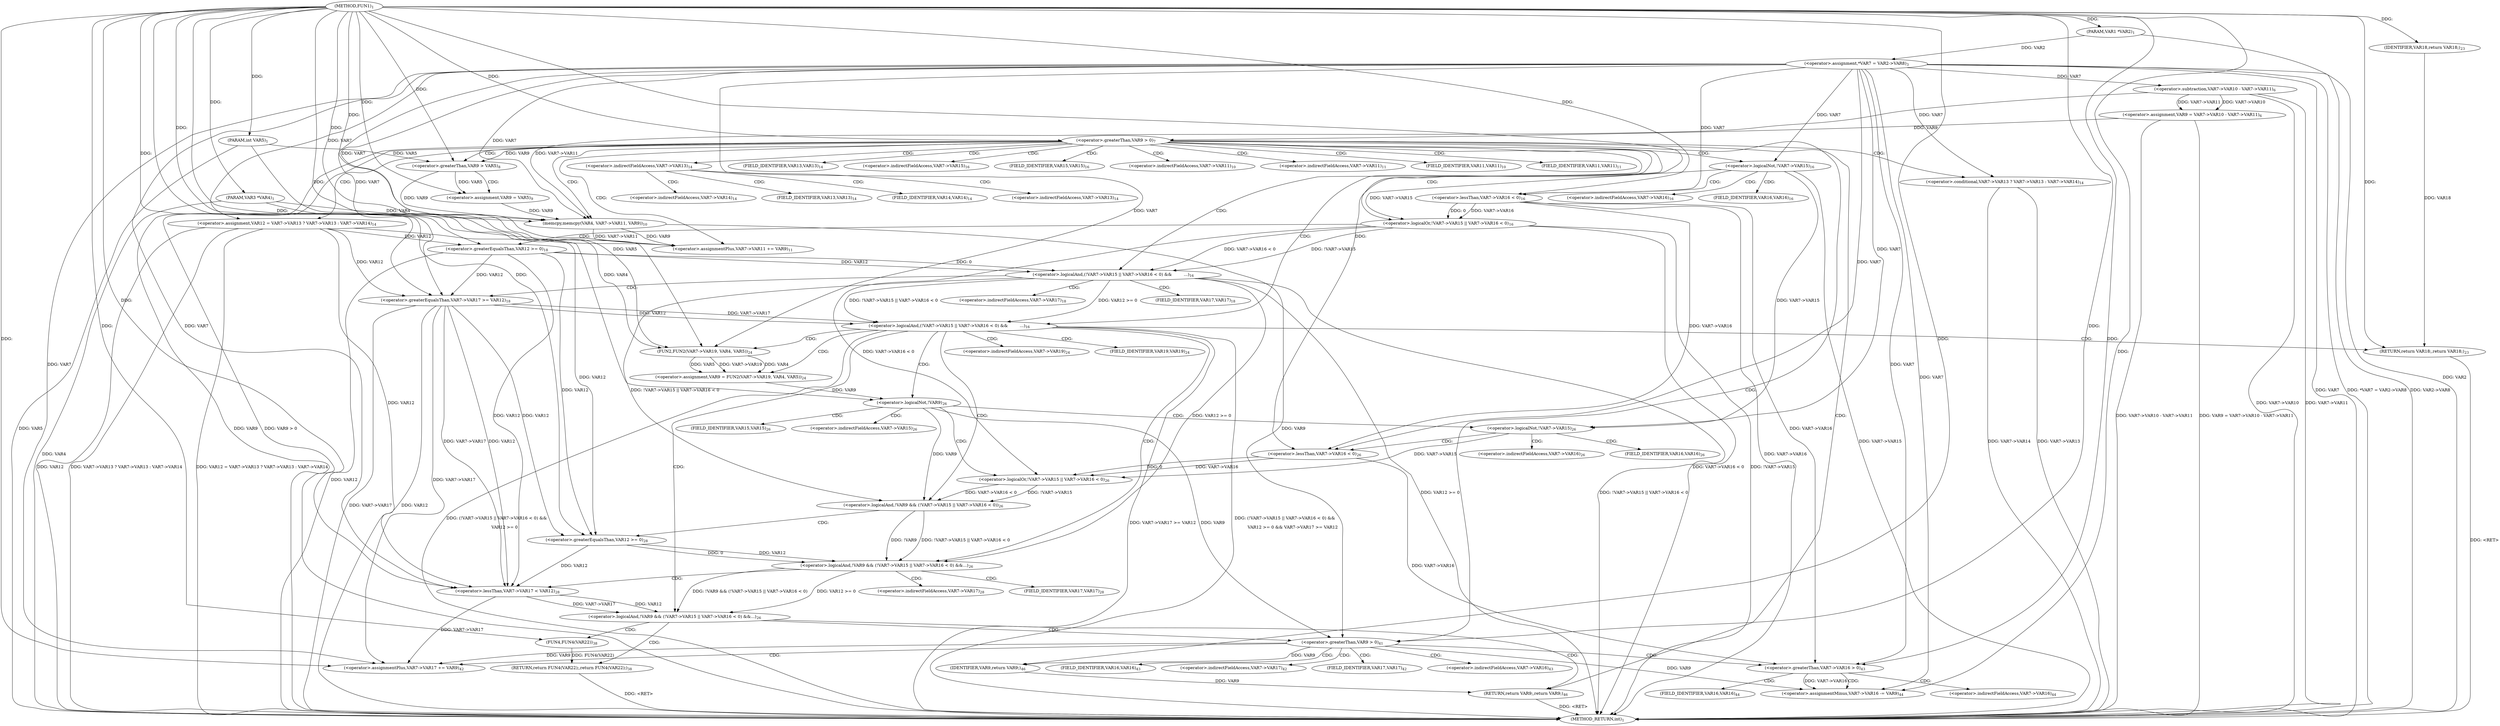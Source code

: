 digraph "FUN1" {  
"8" [label = <(METHOD,FUN1)<SUB>1</SUB>> ]
"152" [label = <(METHOD_RETURN,int)<SUB>1</SUB>> ]
"9" [label = <(PARAM,VAR1 *VAR2)<SUB>1</SUB>> ]
"10" [label = <(PARAM,VAR3 *VAR4)<SUB>1</SUB>> ]
"11" [label = <(PARAM,int VAR5)<SUB>1</SUB>> ]
"14" [label = <(&lt;operator&gt;.assignment,*VAR7 = VAR2-&gt;VAR8)<SUB>3</SUB>> ]
"20" [label = <(&lt;operator&gt;.assignment,VAR9 = VAR7-&gt;VAR10 - VAR7-&gt;VAR11)<SUB>6</SUB>> ]
"150" [label = <(RETURN,return VAR9;,return VAR9;)<SUB>46</SUB>> ]
"30" [label = <(&lt;operator&gt;.greaterThan,VAR9 &gt; 0)<SUB>7</SUB>> ]
"129" [label = <(&lt;operator&gt;.greaterThan,VAR9 &gt; 0)<SUB>41</SUB>> ]
"151" [label = <(IDENTIFIER,VAR9,return VAR9;)<SUB>46</SUB>> ]
"22" [label = <(&lt;operator&gt;.subtraction,VAR7-&gt;VAR10 - VAR7-&gt;VAR11)<SUB>6</SUB>> ]
"42" [label = <(memcpy,memcpy(VAR4, VAR7-&gt;VAR11, VAR9))<SUB>10</SUB>> ]
"48" [label = <(&lt;operator&gt;.assignmentPlus,VAR7-&gt;VAR11 += VAR9)<SUB>11</SUB>> ]
"133" [label = <(&lt;operator&gt;.assignmentPlus,VAR7-&gt;VAR17 += VAR9)<SUB>42</SUB>> ]
"35" [label = <(&lt;operator&gt;.greaterThan,VAR9 &gt; VAR5)<SUB>8</SUB>> ]
"56" [label = <(&lt;operator&gt;.assignment,VAR12 = VAR7-&gt;VAR13 ? VAR7-&gt;VAR13 : VAR7-&gt;VAR14)<SUB>14</SUB>> ]
"92" [label = <(&lt;operator&gt;.assignment,VAR9 = FUN2(VAR7-&gt;VAR19, VAR4, VAR5))<SUB>24</SUB>> ]
"139" [label = <(&lt;operator&gt;.greaterThan,VAR7-&gt;VAR16 &gt; 0)<SUB>43</SUB>> ]
"39" [label = <(&lt;operator&gt;.assignment,VAR9 = VAR5)<SUB>9</SUB>> ]
"69" [label = <(&lt;operator&gt;.logicalAnd,(!VAR7-&gt;VAR15 || VAR7-&gt;VAR16 &lt; 0) &amp;&amp;

         ...)<SUB>16</SUB>> ]
"101" [label = <(&lt;operator&gt;.logicalAnd,!VAR9 &amp;&amp; (!VAR7-&gt;VAR15 || VAR7-&gt;VAR16 &lt; 0) &amp;&amp;

...)<SUB>26</SUB>> ]
"145" [label = <(&lt;operator&gt;.assignmentMinus,VAR7-&gt;VAR16 -= VAR9)<SUB>44</SUB>> ]
"58" [label = <(&lt;operator&gt;.conditional,VAR7-&gt;VAR13 ? VAR7-&gt;VAR13 : VAR7-&gt;VAR14)<SUB>14</SUB>> ]
"90" [label = <(RETURN,return VAR18;,return VAR18;)<SUB>23</SUB>> ]
"94" [label = <(FUN2,FUN2(VAR7-&gt;VAR19, VAR4, VAR5))<SUB>24</SUB>> ]
"125" [label = <(RETURN,return FUN4(VAR22);,return FUN4(VAR22);)<SUB>38</SUB>> ]
"70" [label = <(&lt;operator&gt;.logicalAnd,(!VAR7-&gt;VAR15 || VAR7-&gt;VAR16 &lt; 0) &amp;&amp;

         ...)<SUB>16</SUB>> ]
"84" [label = <(&lt;operator&gt;.greaterEqualsThan,VAR7-&gt;VAR17 &gt;= VAR12)<SUB>18</SUB>> ]
"91" [label = <(IDENTIFIER,VAR18,return VAR18;)<SUB>23</SUB>> ]
"102" [label = <(&lt;operator&gt;.logicalAnd,!VAR9 &amp;&amp; (!VAR7-&gt;VAR15 || VAR7-&gt;VAR16 &lt; 0) &amp;&amp;

...)<SUB>26</SUB>> ]
"119" [label = <(&lt;operator&gt;.lessThan,VAR7-&gt;VAR17 &lt; VAR12)<SUB>28</SUB>> ]
"126" [label = <(FUN4,FUN4(VAR22))<SUB>38</SUB>> ]
"71" [label = <(&lt;operator&gt;.logicalOr,!VAR7-&gt;VAR15 || VAR7-&gt;VAR16 &lt; 0)<SUB>16</SUB>> ]
"81" [label = <(&lt;operator&gt;.greaterEqualsThan,VAR12 &gt;= 0)<SUB>18</SUB>> ]
"103" [label = <(&lt;operator&gt;.logicalAnd,!VAR9 &amp;&amp; (!VAR7-&gt;VAR15 || VAR7-&gt;VAR16 &lt; 0))<SUB>26</SUB>> ]
"116" [label = <(&lt;operator&gt;.greaterEqualsThan,VAR12 &gt;= 0)<SUB>28</SUB>> ]
"72" [label = <(&lt;operator&gt;.logicalNot,!VAR7-&gt;VAR15)<SUB>16</SUB>> ]
"76" [label = <(&lt;operator&gt;.lessThan,VAR7-&gt;VAR16 &lt; 0)<SUB>16</SUB>> ]
"104" [label = <(&lt;operator&gt;.logicalNot,!VAR9)<SUB>26</SUB>> ]
"106" [label = <(&lt;operator&gt;.logicalOr,!VAR7-&gt;VAR15 || VAR7-&gt;VAR16 &lt; 0)<SUB>26</SUB>> ]
"107" [label = <(&lt;operator&gt;.logicalNot,!VAR7-&gt;VAR15)<SUB>26</SUB>> ]
"111" [label = <(&lt;operator&gt;.lessThan,VAR7-&gt;VAR16 &lt; 0)<SUB>26</SUB>> ]
"44" [label = <(&lt;operator&gt;.indirectFieldAccess,VAR7-&gt;VAR11)<SUB>10</SUB>> ]
"49" [label = <(&lt;operator&gt;.indirectFieldAccess,VAR7-&gt;VAR11)<SUB>11</SUB>> ]
"134" [label = <(&lt;operator&gt;.indirectFieldAccess,VAR7-&gt;VAR17)<SUB>42</SUB>> ]
"46" [label = <(FIELD_IDENTIFIER,VAR11,VAR11)<SUB>10</SUB>> ]
"51" [label = <(FIELD_IDENTIFIER,VAR11,VAR11)<SUB>11</SUB>> ]
"136" [label = <(FIELD_IDENTIFIER,VAR17,VAR17)<SUB>42</SUB>> ]
"140" [label = <(&lt;operator&gt;.indirectFieldAccess,VAR7-&gt;VAR16)<SUB>43</SUB>> ]
"59" [label = <(&lt;operator&gt;.indirectFieldAccess,VAR7-&gt;VAR13)<SUB>14</SUB>> ]
"62" [label = <(&lt;operator&gt;.indirectFieldAccess,VAR7-&gt;VAR13)<SUB>14</SUB>> ]
"65" [label = <(&lt;operator&gt;.indirectFieldAccess,VAR7-&gt;VAR14)<SUB>14</SUB>> ]
"95" [label = <(&lt;operator&gt;.indirectFieldAccess,VAR7-&gt;VAR19)<SUB>24</SUB>> ]
"142" [label = <(FIELD_IDENTIFIER,VAR16,VAR16)<SUB>43</SUB>> ]
"146" [label = <(&lt;operator&gt;.indirectFieldAccess,VAR7-&gt;VAR16)<SUB>44</SUB>> ]
"61" [label = <(FIELD_IDENTIFIER,VAR13,VAR13)<SUB>14</SUB>> ]
"64" [label = <(FIELD_IDENTIFIER,VAR13,VAR13)<SUB>14</SUB>> ]
"67" [label = <(FIELD_IDENTIFIER,VAR14,VAR14)<SUB>14</SUB>> ]
"85" [label = <(&lt;operator&gt;.indirectFieldAccess,VAR7-&gt;VAR17)<SUB>18</SUB>> ]
"97" [label = <(FIELD_IDENTIFIER,VAR19,VAR19)<SUB>24</SUB>> ]
"120" [label = <(&lt;operator&gt;.indirectFieldAccess,VAR7-&gt;VAR17)<SUB>28</SUB>> ]
"148" [label = <(FIELD_IDENTIFIER,VAR16,VAR16)<SUB>44</SUB>> ]
"87" [label = <(FIELD_IDENTIFIER,VAR17,VAR17)<SUB>18</SUB>> ]
"122" [label = <(FIELD_IDENTIFIER,VAR17,VAR17)<SUB>28</SUB>> ]
"73" [label = <(&lt;operator&gt;.indirectFieldAccess,VAR7-&gt;VAR15)<SUB>16</SUB>> ]
"77" [label = <(&lt;operator&gt;.indirectFieldAccess,VAR7-&gt;VAR16)<SUB>16</SUB>> ]
"75" [label = <(FIELD_IDENTIFIER,VAR15,VAR15)<SUB>16</SUB>> ]
"79" [label = <(FIELD_IDENTIFIER,VAR16,VAR16)<SUB>16</SUB>> ]
"108" [label = <(&lt;operator&gt;.indirectFieldAccess,VAR7-&gt;VAR15)<SUB>26</SUB>> ]
"112" [label = <(&lt;operator&gt;.indirectFieldAccess,VAR7-&gt;VAR16)<SUB>26</SUB>> ]
"110" [label = <(FIELD_IDENTIFIER,VAR15,VAR15)<SUB>26</SUB>> ]
"114" [label = <(FIELD_IDENTIFIER,VAR16,VAR16)<SUB>26</SUB>> ]
  "90" -> "152"  [ label = "DDG: &lt;RET&gt;"] 
  "125" -> "152"  [ label = "DDG: &lt;RET&gt;"] 
  "150" -> "152"  [ label = "DDG: &lt;RET&gt;"] 
  "9" -> "152"  [ label = "DDG: VAR2"] 
  "10" -> "152"  [ label = "DDG: VAR4"] 
  "11" -> "152"  [ label = "DDG: VAR5"] 
  "14" -> "152"  [ label = "DDG: VAR7"] 
  "14" -> "152"  [ label = "DDG: VAR2-&gt;VAR8"] 
  "14" -> "152"  [ label = "DDG: *VAR7 = VAR2-&gt;VAR8"] 
  "22" -> "152"  [ label = "DDG: VAR7-&gt;VAR10"] 
  "22" -> "152"  [ label = "DDG: VAR7-&gt;VAR11"] 
  "20" -> "152"  [ label = "DDG: VAR7-&gt;VAR10 - VAR7-&gt;VAR11"] 
  "20" -> "152"  [ label = "DDG: VAR9 = VAR7-&gt;VAR10 - VAR7-&gt;VAR11"] 
  "30" -> "152"  [ label = "DDG: VAR9"] 
  "30" -> "152"  [ label = "DDG: VAR9 &gt; 0"] 
  "56" -> "152"  [ label = "DDG: VAR12"] 
  "58" -> "152"  [ label = "DDG: VAR7-&gt;VAR13"] 
  "58" -> "152"  [ label = "DDG: VAR7-&gt;VAR14"] 
  "56" -> "152"  [ label = "DDG: VAR7-&gt;VAR13 ? VAR7-&gt;VAR13 : VAR7-&gt;VAR14"] 
  "56" -> "152"  [ label = "DDG: VAR12 = VAR7-&gt;VAR13 ? VAR7-&gt;VAR13 : VAR7-&gt;VAR14"] 
  "72" -> "152"  [ label = "DDG: VAR7-&gt;VAR15"] 
  "71" -> "152"  [ label = "DDG: !VAR7-&gt;VAR15"] 
  "76" -> "152"  [ label = "DDG: VAR7-&gt;VAR16"] 
  "71" -> "152"  [ label = "DDG: VAR7-&gt;VAR16 &lt; 0"] 
  "70" -> "152"  [ label = "DDG: !VAR7-&gt;VAR15 || VAR7-&gt;VAR16 &lt; 0"] 
  "81" -> "152"  [ label = "DDG: VAR12"] 
  "70" -> "152"  [ label = "DDG: VAR12 &gt;= 0"] 
  "69" -> "152"  [ label = "DDG: (!VAR7-&gt;VAR15 || VAR7-&gt;VAR16 &lt; 0) &amp;&amp;

            VAR12 &gt;= 0"] 
  "84" -> "152"  [ label = "DDG: VAR7-&gt;VAR17"] 
  "84" -> "152"  [ label = "DDG: VAR12"] 
  "69" -> "152"  [ label = "DDG: VAR7-&gt;VAR17 &gt;= VAR12"] 
  "69" -> "152"  [ label = "DDG: (!VAR7-&gt;VAR15 || VAR7-&gt;VAR16 &lt; 0) &amp;&amp;

            VAR12 &gt;= 0 &amp;&amp; VAR7-&gt;VAR17 &gt;= VAR12"] 
  "8" -> "9"  [ label = "DDG: "] 
  "8" -> "10"  [ label = "DDG: "] 
  "8" -> "11"  [ label = "DDG: "] 
  "9" -> "14"  [ label = "DDG: VAR2"] 
  "22" -> "20"  [ label = "DDG: VAR7-&gt;VAR10"] 
  "22" -> "20"  [ label = "DDG: VAR7-&gt;VAR11"] 
  "151" -> "150"  [ label = "DDG: VAR9"] 
  "129" -> "151"  [ label = "DDG: VAR9"] 
  "8" -> "151"  [ label = "DDG: "] 
  "14" -> "22"  [ label = "DDG: VAR7"] 
  "20" -> "30"  [ label = "DDG: VAR9"] 
  "8" -> "30"  [ label = "DDG: "] 
  "42" -> "48"  [ label = "DDG: VAR9"] 
  "8" -> "48"  [ label = "DDG: "] 
  "104" -> "129"  [ label = "DDG: VAR9"] 
  "8" -> "129"  [ label = "DDG: "] 
  "42" -> "129"  [ label = "DDG: VAR9"] 
  "129" -> "133"  [ label = "DDG: VAR9"] 
  "8" -> "133"  [ label = "DDG: "] 
  "10" -> "42"  [ label = "DDG: VAR4"] 
  "8" -> "42"  [ label = "DDG: "] 
  "14" -> "42"  [ label = "DDG: VAR7"] 
  "22" -> "42"  [ label = "DDG: VAR7-&gt;VAR11"] 
  "35" -> "42"  [ label = "DDG: VAR9"] 
  "39" -> "42"  [ label = "DDG: VAR9"] 
  "14" -> "48"  [ label = "DDG: VAR7"] 
  "42" -> "48"  [ label = "DDG: VAR7-&gt;VAR11"] 
  "14" -> "56"  [ label = "DDG: VAR7"] 
  "94" -> "92"  [ label = "DDG: VAR7-&gt;VAR19"] 
  "94" -> "92"  [ label = "DDG: VAR4"] 
  "94" -> "92"  [ label = "DDG: VAR5"] 
  "14" -> "133"  [ label = "DDG: VAR7"] 
  "84" -> "133"  [ label = "DDG: VAR7-&gt;VAR17"] 
  "119" -> "133"  [ label = "DDG: VAR7-&gt;VAR17"] 
  "30" -> "35"  [ label = "DDG: VAR9"] 
  "8" -> "35"  [ label = "DDG: "] 
  "11" -> "35"  [ label = "DDG: VAR5"] 
  "35" -> "39"  [ label = "DDG: VAR5"] 
  "8" -> "39"  [ label = "DDG: "] 
  "14" -> "139"  [ label = "DDG: VAR7"] 
  "76" -> "139"  [ label = "DDG: VAR7-&gt;VAR16"] 
  "111" -> "139"  [ label = "DDG: VAR7-&gt;VAR16"] 
  "8" -> "139"  [ label = "DDG: "] 
  "8" -> "145"  [ label = "DDG: "] 
  "129" -> "145"  [ label = "DDG: VAR9"] 
  "14" -> "58"  [ label = "DDG: VAR7"] 
  "70" -> "69"  [ label = "DDG: !VAR7-&gt;VAR15 || VAR7-&gt;VAR16 &lt; 0"] 
  "70" -> "69"  [ label = "DDG: VAR12 &gt;= 0"] 
  "84" -> "69"  [ label = "DDG: VAR7-&gt;VAR17"] 
  "84" -> "69"  [ label = "DDG: VAR12"] 
  "91" -> "90"  [ label = "DDG: VAR18"] 
  "8" -> "90"  [ label = "DDG: "] 
  "14" -> "94"  [ label = "DDG: VAR7"] 
  "10" -> "94"  [ label = "DDG: VAR4"] 
  "8" -> "94"  [ label = "DDG: "] 
  "11" -> "94"  [ label = "DDG: VAR5"] 
  "102" -> "101"  [ label = "DDG: !VAR9 &amp;&amp; (!VAR7-&gt;VAR15 || VAR7-&gt;VAR16 &lt; 0)"] 
  "102" -> "101"  [ label = "DDG: VAR12 &gt;= 0"] 
  "119" -> "101"  [ label = "DDG: VAR7-&gt;VAR17"] 
  "119" -> "101"  [ label = "DDG: VAR12"] 
  "126" -> "125"  [ label = "DDG: FUN4(VAR22)"] 
  "14" -> "145"  [ label = "DDG: VAR7"] 
  "139" -> "145"  [ label = "DDG: VAR7-&gt;VAR16"] 
  "71" -> "70"  [ label = "DDG: !VAR7-&gt;VAR15"] 
  "71" -> "70"  [ label = "DDG: VAR7-&gt;VAR16 &lt; 0"] 
  "81" -> "70"  [ label = "DDG: VAR12"] 
  "81" -> "70"  [ label = "DDG: 0"] 
  "14" -> "84"  [ label = "DDG: VAR7"] 
  "56" -> "84"  [ label = "DDG: VAR12"] 
  "81" -> "84"  [ label = "DDG: VAR12"] 
  "8" -> "84"  [ label = "DDG: "] 
  "8" -> "91"  [ label = "DDG: "] 
  "103" -> "102"  [ label = "DDG: !VAR9"] 
  "103" -> "102"  [ label = "DDG: !VAR7-&gt;VAR15 || VAR7-&gt;VAR16 &lt; 0"] 
  "70" -> "102"  [ label = "DDG: VAR12 &gt;= 0"] 
  "116" -> "102"  [ label = "DDG: VAR12"] 
  "116" -> "102"  [ label = "DDG: 0"] 
  "14" -> "119"  [ label = "DDG: VAR7"] 
  "84" -> "119"  [ label = "DDG: VAR7-&gt;VAR17"] 
  "56" -> "119"  [ label = "DDG: VAR12"] 
  "81" -> "119"  [ label = "DDG: VAR12"] 
  "84" -> "119"  [ label = "DDG: VAR12"] 
  "116" -> "119"  [ label = "DDG: VAR12"] 
  "8" -> "119"  [ label = "DDG: "] 
  "72" -> "71"  [ label = "DDG: VAR7-&gt;VAR15"] 
  "76" -> "71"  [ label = "DDG: VAR7-&gt;VAR16"] 
  "76" -> "71"  [ label = "DDG: 0"] 
  "56" -> "81"  [ label = "DDG: VAR12"] 
  "8" -> "81"  [ label = "DDG: "] 
  "104" -> "103"  [ label = "DDG: VAR9"] 
  "106" -> "103"  [ label = "DDG: !VAR7-&gt;VAR15"] 
  "106" -> "103"  [ label = "DDG: VAR7-&gt;VAR16 &lt; 0"] 
  "70" -> "103"  [ label = "DDG: !VAR7-&gt;VAR15 || VAR7-&gt;VAR16 &lt; 0"] 
  "56" -> "116"  [ label = "DDG: VAR12"] 
  "81" -> "116"  [ label = "DDG: VAR12"] 
  "84" -> "116"  [ label = "DDG: VAR12"] 
  "8" -> "116"  [ label = "DDG: "] 
  "8" -> "126"  [ label = "DDG: "] 
  "14" -> "72"  [ label = "DDG: VAR7"] 
  "14" -> "76"  [ label = "DDG: VAR7"] 
  "8" -> "76"  [ label = "DDG: "] 
  "92" -> "104"  [ label = "DDG: VAR9"] 
  "8" -> "104"  [ label = "DDG: "] 
  "107" -> "106"  [ label = "DDG: VAR7-&gt;VAR15"] 
  "111" -> "106"  [ label = "DDG: VAR7-&gt;VAR16"] 
  "111" -> "106"  [ label = "DDG: 0"] 
  "71" -> "106"  [ label = "DDG: VAR7-&gt;VAR16 &lt; 0"] 
  "14" -> "107"  [ label = "DDG: VAR7"] 
  "72" -> "107"  [ label = "DDG: VAR7-&gt;VAR15"] 
  "14" -> "111"  [ label = "DDG: VAR7"] 
  "76" -> "111"  [ label = "DDG: VAR7-&gt;VAR16"] 
  "8" -> "111"  [ label = "DDG: "] 
  "30" -> "73"  [ label = "CDG: "] 
  "30" -> "42"  [ label = "CDG: "] 
  "30" -> "51"  [ label = "CDG: "] 
  "30" -> "75"  [ label = "CDG: "] 
  "30" -> "56"  [ label = "CDG: "] 
  "30" -> "69"  [ label = "CDG: "] 
  "30" -> "150"  [ label = "CDG: "] 
  "30" -> "59"  [ label = "CDG: "] 
  "30" -> "129"  [ label = "CDG: "] 
  "30" -> "44"  [ label = "CDG: "] 
  "30" -> "35"  [ label = "CDG: "] 
  "30" -> "58"  [ label = "CDG: "] 
  "30" -> "61"  [ label = "CDG: "] 
  "30" -> "70"  [ label = "CDG: "] 
  "30" -> "48"  [ label = "CDG: "] 
  "30" -> "49"  [ label = "CDG: "] 
  "30" -> "46"  [ label = "CDG: "] 
  "30" -> "72"  [ label = "CDG: "] 
  "30" -> "71"  [ label = "CDG: "] 
  "129" -> "136"  [ label = "CDG: "] 
  "129" -> "134"  [ label = "CDG: "] 
  "129" -> "139"  [ label = "CDG: "] 
  "129" -> "142"  [ label = "CDG: "] 
  "129" -> "140"  [ label = "CDG: "] 
  "129" -> "133"  [ label = "CDG: "] 
  "35" -> "39"  [ label = "CDG: "] 
  "139" -> "145"  [ label = "CDG: "] 
  "139" -> "146"  [ label = "CDG: "] 
  "139" -> "148"  [ label = "CDG: "] 
  "69" -> "94"  [ label = "CDG: "] 
  "69" -> "102"  [ label = "CDG: "] 
  "69" -> "103"  [ label = "CDG: "] 
  "69" -> "104"  [ label = "CDG: "] 
  "69" -> "95"  [ label = "CDG: "] 
  "69" -> "92"  [ label = "CDG: "] 
  "69" -> "97"  [ label = "CDG: "] 
  "69" -> "101"  [ label = "CDG: "] 
  "69" -> "90"  [ label = "CDG: "] 
  "101" -> "150"  [ label = "CDG: "] 
  "101" -> "129"  [ label = "CDG: "] 
  "101" -> "126"  [ label = "CDG: "] 
  "101" -> "125"  [ label = "CDG: "] 
  "59" -> "64"  [ label = "CDG: "] 
  "59" -> "67"  [ label = "CDG: "] 
  "59" -> "65"  [ label = "CDG: "] 
  "59" -> "62"  [ label = "CDG: "] 
  "70" -> "84"  [ label = "CDG: "] 
  "70" -> "85"  [ label = "CDG: "] 
  "70" -> "87"  [ label = "CDG: "] 
  "102" -> "120"  [ label = "CDG: "] 
  "102" -> "119"  [ label = "CDG: "] 
  "102" -> "122"  [ label = "CDG: "] 
  "71" -> "81"  [ label = "CDG: "] 
  "103" -> "116"  [ label = "CDG: "] 
  "72" -> "77"  [ label = "CDG: "] 
  "72" -> "76"  [ label = "CDG: "] 
  "72" -> "79"  [ label = "CDG: "] 
  "104" -> "107"  [ label = "CDG: "] 
  "104" -> "108"  [ label = "CDG: "] 
  "104" -> "106"  [ label = "CDG: "] 
  "104" -> "110"  [ label = "CDG: "] 
  "107" -> "114"  [ label = "CDG: "] 
  "107" -> "112"  [ label = "CDG: "] 
  "107" -> "111"  [ label = "CDG: "] 
}
